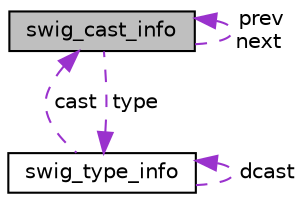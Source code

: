 digraph "swig_cast_info"
{
  edge [fontname="Helvetica",fontsize="10",labelfontname="Helvetica",labelfontsize="10"];
  node [fontname="Helvetica",fontsize="10",shape=record];
  Node1 [label="swig_cast_info",height=0.2,width=0.4,color="black", fillcolor="grey75", style="filled", fontcolor="black"];
  Node2 -> Node1 [dir="back",color="darkorchid3",fontsize="10",style="dashed",label=" type" ,fontname="Helvetica"];
  Node2 [label="swig_type_info",height=0.2,width=0.4,color="black", fillcolor="white", style="filled",URL="$structswig__type__info.html"];
  Node2 -> Node2 [dir="back",color="darkorchid3",fontsize="10",style="dashed",label=" dcast" ,fontname="Helvetica"];
  Node1 -> Node2 [dir="back",color="darkorchid3",fontsize="10",style="dashed",label=" cast" ,fontname="Helvetica"];
  Node1 -> Node1 [dir="back",color="darkorchid3",fontsize="10",style="dashed",label=" prev\nnext" ,fontname="Helvetica"];
}
